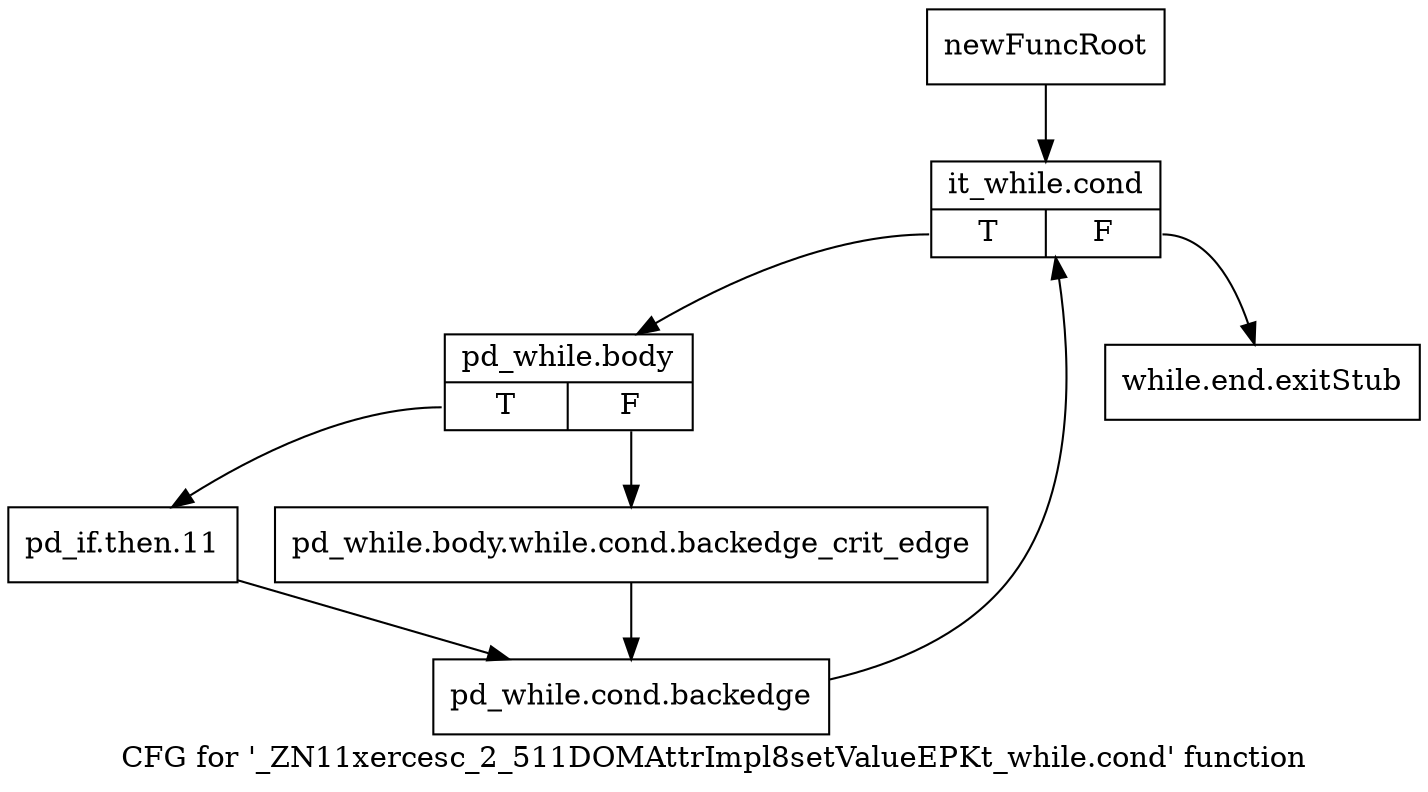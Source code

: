 digraph "CFG for '_ZN11xercesc_2_511DOMAttrImpl8setValueEPKt_while.cond' function" {
	label="CFG for '_ZN11xercesc_2_511DOMAttrImpl8setValueEPKt_while.cond' function";

	Node0x9746b10 [shape=record,label="{newFuncRoot}"];
	Node0x9746b10 -> Node0x9746bb0;
	Node0x9746b60 [shape=record,label="{while.end.exitStub}"];
	Node0x9746bb0 [shape=record,label="{it_while.cond|{<s0>T|<s1>F}}"];
	Node0x9746bb0:s0 -> Node0x9746c00;
	Node0x9746bb0:s1 -> Node0x9746b60;
	Node0x9746c00 [shape=record,label="{pd_while.body|{<s0>T|<s1>F}}"];
	Node0x9746c00:s0 -> Node0x9746ca0;
	Node0x9746c00:s1 -> Node0x9746c50;
	Node0x9746c50 [shape=record,label="{pd_while.body.while.cond.backedge_crit_edge}"];
	Node0x9746c50 -> Node0x9746cf0;
	Node0x9746ca0 [shape=record,label="{pd_if.then.11}"];
	Node0x9746ca0 -> Node0x9746cf0;
	Node0x9746cf0 [shape=record,label="{pd_while.cond.backedge}"];
	Node0x9746cf0 -> Node0x9746bb0;
}
